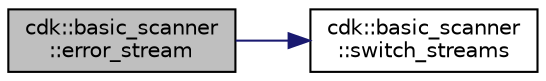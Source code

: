 digraph "cdk::basic_scanner::error_stream"
{
 // INTERACTIVE_SVG=YES
 // LATEX_PDF_SIZE
  edge [fontname="Helvetica",fontsize="10",labelfontname="Helvetica",labelfontsize="10"];
  node [fontname="Helvetica",fontsize="10",shape=record];
  rankdir="LR";
  Node1 [label="cdk::basic_scanner\l::error_stream",height=0.2,width=0.4,color="black", fillcolor="grey75", style="filled", fontcolor="black",tooltip=" "];
  Node1 -> Node2 [color="midnightblue",fontsize="10",style="solid",fontname="Helvetica"];
  Node2 [label="cdk::basic_scanner\l::switch_streams",height=0.2,width=0.4,color="black", fillcolor="white", style="filled",URL="$classcdk_1_1basic__scanner.html#a945cd1fe3044cd563a21b5821f607a4e",tooltip=" "];
}
